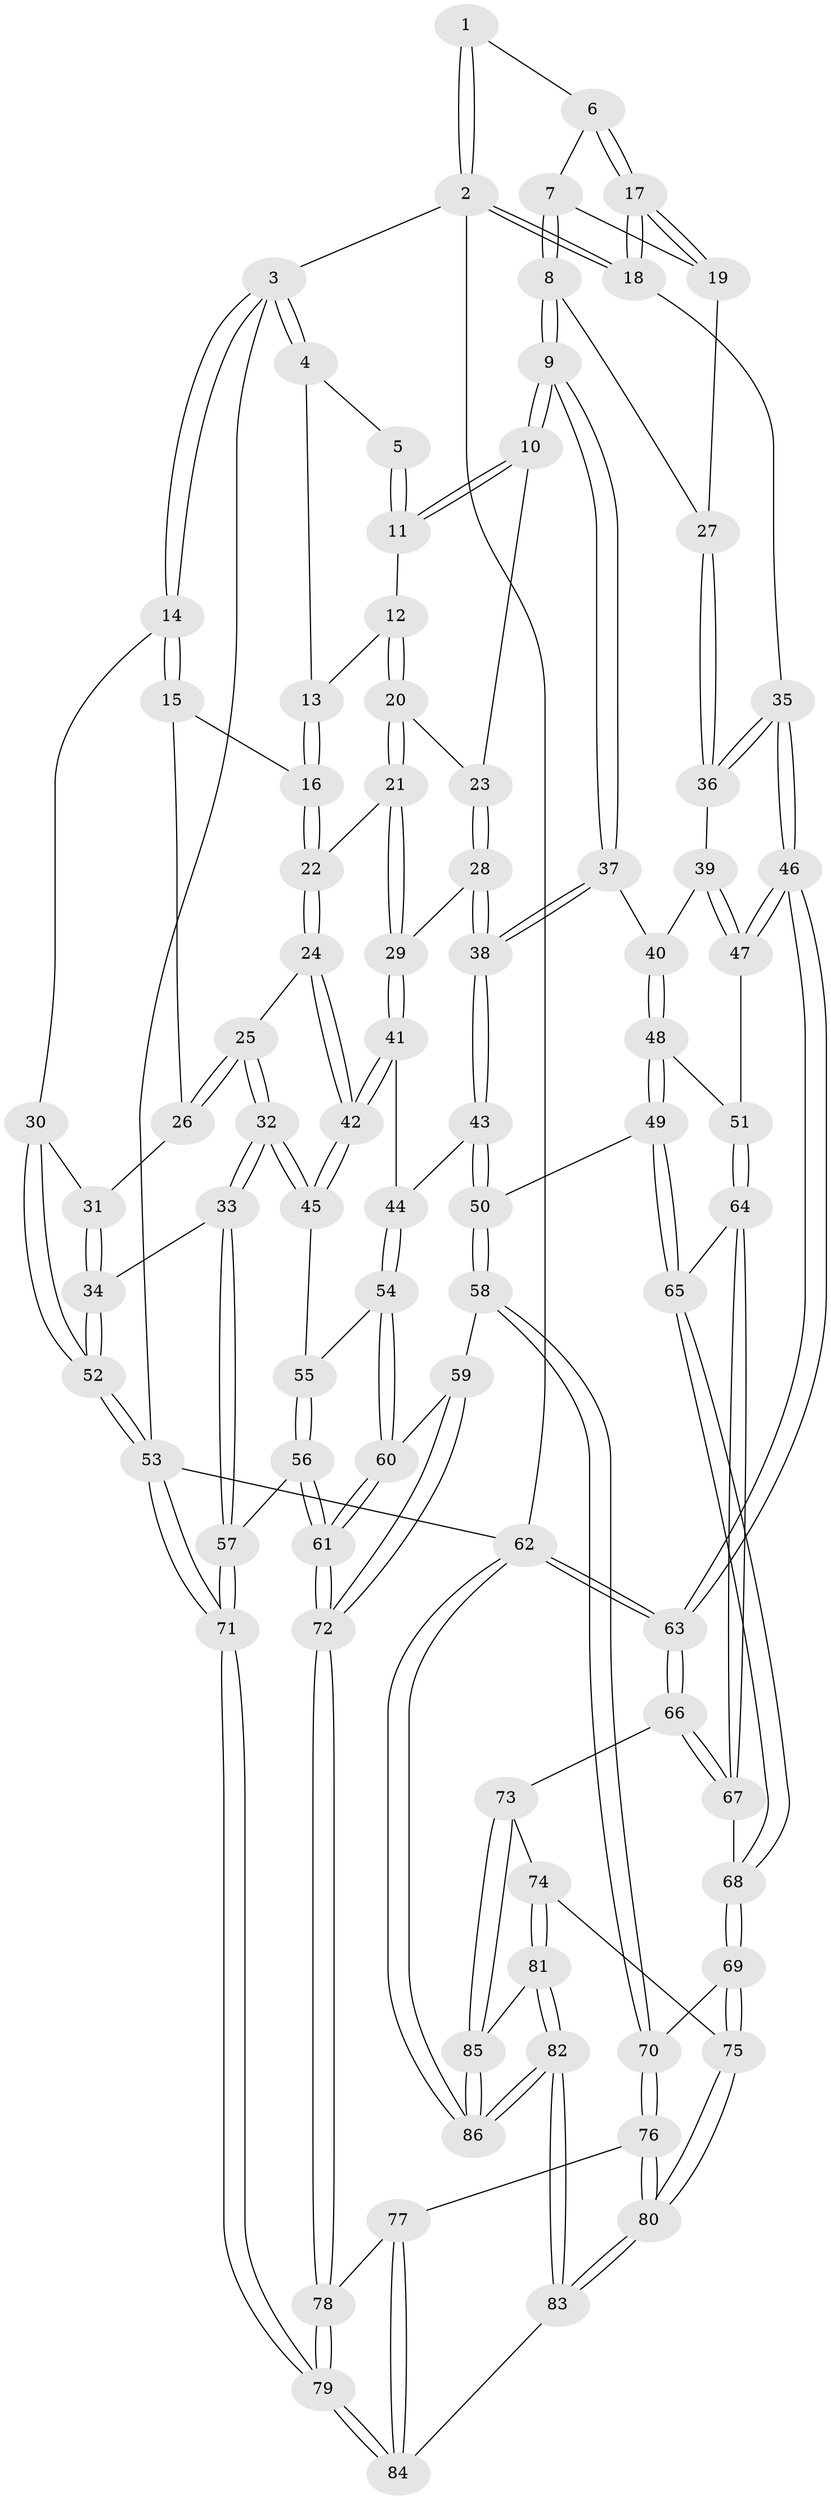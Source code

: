 // coarse degree distribution, {2: 0.06557377049180328, 4: 0.2459016393442623, 3: 0.6885245901639344}
// Generated by graph-tools (version 1.1) at 2025/38/03/04/25 23:38:26]
// undirected, 86 vertices, 212 edges
graph export_dot {
  node [color=gray90,style=filled];
  1 [pos="+0.722047717218345+0"];
  2 [pos="+1+0"];
  3 [pos="+0+0"];
  4 [pos="+0.398562330893412+0"];
  5 [pos="+0.5270155648543886+0"];
  6 [pos="+0.7541740393867408+0.07978419566206049"];
  7 [pos="+0.7529275950487326+0.09823987817714627"];
  8 [pos="+0.7202906934589717+0.22243282024153635"];
  9 [pos="+0.6769236244458086+0.25712740029833914"];
  10 [pos="+0.6152581350474653+0.2367897492282457"];
  11 [pos="+0.5562204644641789+0.18487897416240973"];
  12 [pos="+0.4438001709064209+0.1737162150253602"];
  13 [pos="+0.3449273217227626+0.016431084221696205"];
  14 [pos="+0+0"];
  15 [pos="+0.11222517512188511+0.1497913623160258"];
  16 [pos="+0.216866584678675+0.1627997707149358"];
  17 [pos="+1+0.12996774147535944"];
  18 [pos="+1+0.12442958539731014"];
  19 [pos="+1+0.19160943008450856"];
  20 [pos="+0.4007027878832457+0.2607193169641976"];
  21 [pos="+0.33346541701662413+0.29869671790348307"];
  22 [pos="+0.2714492912686748+0.2865241744680769"];
  23 [pos="+0.490888018537451+0.30005153802643303"];
  24 [pos="+0.2362783429500401+0.3401199010475677"];
  25 [pos="+0.15379216854803607+0.36761381736167487"];
  26 [pos="+0.06926158558842951+0.28796924001223323"];
  27 [pos="+0.8508103366514813+0.2671384003801136"];
  28 [pos="+0.479338819257739+0.37126198366154173"];
  29 [pos="+0.3664719104120158+0.3467110328759079"];
  30 [pos="+0+0.2000804329730024"];
  31 [pos="+0.0663617219918987+0.28974392543758914"];
  32 [pos="+0.033445825442269844+0.5259782466305084"];
  33 [pos="+0+0.548057640770603"];
  34 [pos="+0+0.5287570724889329"];
  35 [pos="+1+0.36711411048472614"];
  36 [pos="+0.8967708954680972+0.3818303760644803"];
  37 [pos="+0.6758949102656372+0.27338877982518484"];
  38 [pos="+0.517632777529146+0.4414586763585629"];
  39 [pos="+0.8899721132064822+0.3917673705596383"];
  40 [pos="+0.727176315643295+0.4273018727598585"];
  41 [pos="+0.3793718615210769+0.4333845016080839"];
  42 [pos="+0.2636575926291361+0.4718436434056121"];
  43 [pos="+0.5109382294527018+0.4833775135688266"];
  44 [pos="+0.42170142629315166+0.47213029915780413"];
  45 [pos="+0.25896913443730557+0.48811521639614686"];
  46 [pos="+1+0.6481728143375908"];
  47 [pos="+0.8925940201869198+0.5524884349059479"];
  48 [pos="+0.7216716117772252+0.4725071074518184"];
  49 [pos="+0.6077235190699352+0.5528672153787009"];
  50 [pos="+0.5410794949713417+0.5345677163004127"];
  51 [pos="+0.8398701464235252+0.5639130911808308"];
  52 [pos="+0+0.5293025291527739"];
  53 [pos="+0+1"];
  54 [pos="+0.3318060708658355+0.5630921767217648"];
  55 [pos="+0.27477696623224235+0.5187413041456495"];
  56 [pos="+0.16087762216115453+0.6781792264741435"];
  57 [pos="+0.0935354015764129+0.6445391464341043"];
  58 [pos="+0.42543393755809666+0.6720368843013326"];
  59 [pos="+0.4078856398600422+0.6676162365858189"];
  60 [pos="+0.34120057171925927+0.5921817757048018"];
  61 [pos="+0.16314321092568798+0.6801763118152899"];
  62 [pos="+1+1"];
  63 [pos="+1+0.6861931497189623"];
  64 [pos="+0.828861573696812+0.5845345545707362"];
  65 [pos="+0.6529744098537951+0.6550532089065967"];
  66 [pos="+0.8823799701518047+0.8294868995794465"];
  67 [pos="+0.811737599555244+0.7106750030090131"];
  68 [pos="+0.6554761484103083+0.6868473594761682"];
  69 [pos="+0.6334478231370543+0.7363556271938503"];
  70 [pos="+0.4580610673613297+0.7325478608114074"];
  71 [pos="+0+1"];
  72 [pos="+0.22137618216399074+0.7666255601327476"];
  73 [pos="+0.8648205874545508+0.8531737524667564"];
  74 [pos="+0.6692110296190202+0.8463703409209291"];
  75 [pos="+0.6613907447596266+0.8424086184539926"];
  76 [pos="+0.4410369960277109+0.848815624142067"];
  77 [pos="+0.43997257821449925+0.8498990381282397"];
  78 [pos="+0.2286375997781358+0.9086728731682839"];
  79 [pos="+0.010245000026474316+1"];
  80 [pos="+0.5898554430542304+0.881961227888815"];
  81 [pos="+0.6894499714903418+0.9888498390192921"];
  82 [pos="+0.6528211123015506+1"];
  83 [pos="+0.5250043415312671+1"];
  84 [pos="+0.5145381742250276+1"];
  85 [pos="+0.8654483090284439+0.8982032601074473"];
  86 [pos="+0.9325216636723359+1"];
  1 -- 2;
  1 -- 2;
  1 -- 6;
  2 -- 3;
  2 -- 18;
  2 -- 18;
  2 -- 62;
  3 -- 4;
  3 -- 4;
  3 -- 14;
  3 -- 14;
  3 -- 53;
  4 -- 5;
  4 -- 13;
  5 -- 11;
  5 -- 11;
  6 -- 7;
  6 -- 17;
  6 -- 17;
  7 -- 8;
  7 -- 8;
  7 -- 19;
  8 -- 9;
  8 -- 9;
  8 -- 27;
  9 -- 10;
  9 -- 10;
  9 -- 37;
  9 -- 37;
  10 -- 11;
  10 -- 11;
  10 -- 23;
  11 -- 12;
  12 -- 13;
  12 -- 20;
  12 -- 20;
  13 -- 16;
  13 -- 16;
  14 -- 15;
  14 -- 15;
  14 -- 30;
  15 -- 16;
  15 -- 26;
  16 -- 22;
  16 -- 22;
  17 -- 18;
  17 -- 18;
  17 -- 19;
  17 -- 19;
  18 -- 35;
  19 -- 27;
  20 -- 21;
  20 -- 21;
  20 -- 23;
  21 -- 22;
  21 -- 29;
  21 -- 29;
  22 -- 24;
  22 -- 24;
  23 -- 28;
  23 -- 28;
  24 -- 25;
  24 -- 42;
  24 -- 42;
  25 -- 26;
  25 -- 26;
  25 -- 32;
  25 -- 32;
  26 -- 31;
  27 -- 36;
  27 -- 36;
  28 -- 29;
  28 -- 38;
  28 -- 38;
  29 -- 41;
  29 -- 41;
  30 -- 31;
  30 -- 52;
  30 -- 52;
  31 -- 34;
  31 -- 34;
  32 -- 33;
  32 -- 33;
  32 -- 45;
  32 -- 45;
  33 -- 34;
  33 -- 57;
  33 -- 57;
  34 -- 52;
  34 -- 52;
  35 -- 36;
  35 -- 36;
  35 -- 46;
  35 -- 46;
  36 -- 39;
  37 -- 38;
  37 -- 38;
  37 -- 40;
  38 -- 43;
  38 -- 43;
  39 -- 40;
  39 -- 47;
  39 -- 47;
  40 -- 48;
  40 -- 48;
  41 -- 42;
  41 -- 42;
  41 -- 44;
  42 -- 45;
  42 -- 45;
  43 -- 44;
  43 -- 50;
  43 -- 50;
  44 -- 54;
  44 -- 54;
  45 -- 55;
  46 -- 47;
  46 -- 47;
  46 -- 63;
  46 -- 63;
  47 -- 51;
  48 -- 49;
  48 -- 49;
  48 -- 51;
  49 -- 50;
  49 -- 65;
  49 -- 65;
  50 -- 58;
  50 -- 58;
  51 -- 64;
  51 -- 64;
  52 -- 53;
  52 -- 53;
  53 -- 71;
  53 -- 71;
  53 -- 62;
  54 -- 55;
  54 -- 60;
  54 -- 60;
  55 -- 56;
  55 -- 56;
  56 -- 57;
  56 -- 61;
  56 -- 61;
  57 -- 71;
  57 -- 71;
  58 -- 59;
  58 -- 70;
  58 -- 70;
  59 -- 60;
  59 -- 72;
  59 -- 72;
  60 -- 61;
  60 -- 61;
  61 -- 72;
  61 -- 72;
  62 -- 63;
  62 -- 63;
  62 -- 86;
  62 -- 86;
  63 -- 66;
  63 -- 66;
  64 -- 65;
  64 -- 67;
  64 -- 67;
  65 -- 68;
  65 -- 68;
  66 -- 67;
  66 -- 67;
  66 -- 73;
  67 -- 68;
  68 -- 69;
  68 -- 69;
  69 -- 70;
  69 -- 75;
  69 -- 75;
  70 -- 76;
  70 -- 76;
  71 -- 79;
  71 -- 79;
  72 -- 78;
  72 -- 78;
  73 -- 74;
  73 -- 85;
  73 -- 85;
  74 -- 75;
  74 -- 81;
  74 -- 81;
  75 -- 80;
  75 -- 80;
  76 -- 77;
  76 -- 80;
  76 -- 80;
  77 -- 78;
  77 -- 84;
  77 -- 84;
  78 -- 79;
  78 -- 79;
  79 -- 84;
  79 -- 84;
  80 -- 83;
  80 -- 83;
  81 -- 82;
  81 -- 82;
  81 -- 85;
  82 -- 83;
  82 -- 83;
  82 -- 86;
  82 -- 86;
  83 -- 84;
  85 -- 86;
  85 -- 86;
}
